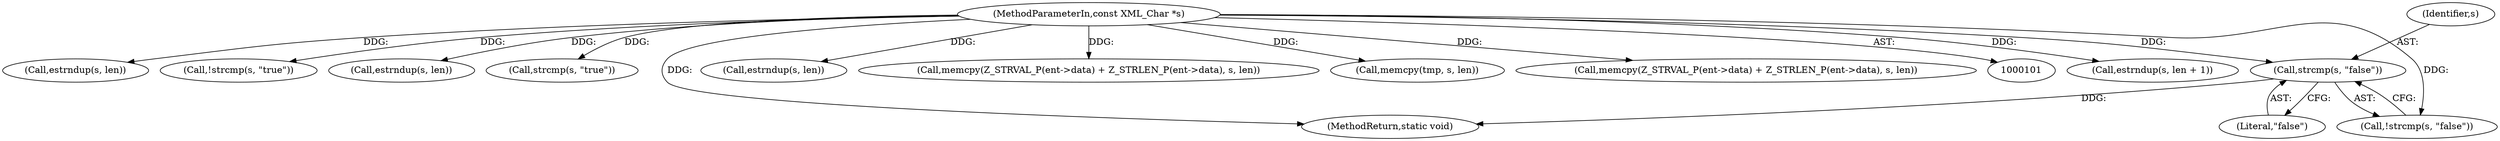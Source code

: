 digraph "0_php-src_426aeb2808955ee3d3f52e0cfb102834cdb836a5?w=1@API" {
"1000332" [label="(Call,strcmp(s, \"false\"))"];
"1000103" [label="(MethodParameterIn,const XML_Char *s)"];
"1000232" [label="(Call,estrndup(s, len + 1))"];
"1000154" [label="(Call,estrndup(s, len))"];
"1000318" [label="(Call,!strcmp(s, \"true\"))"];
"1000421" [label="(Call,estrndup(s, len))"];
"1000319" [label="(Call,strcmp(s, \"true\"))"];
"1000333" [label="(Identifier,s)"];
"1000334" [label="(Literal,\"false\")"];
"1000305" [label="(Call,estrndup(s, len))"];
"1000429" [label="(MethodReturn,static void)"];
"1000103" [label="(MethodParameterIn,const XML_Char *s)"];
"1000257" [label="(Call,memcpy(Z_STRVAL_P(ent->data) + Z_STRLEN_P(ent->data), s, len))"];
"1000378" [label="(Call,memcpy(tmp, s, len))"];
"1000332" [label="(Call,strcmp(s, \"false\"))"];
"1000331" [label="(Call,!strcmp(s, \"false\"))"];
"1000183" [label="(Call,memcpy(Z_STRVAL_P(ent->data) + Z_STRLEN_P(ent->data), s, len))"];
"1000332" -> "1000331"  [label="AST: "];
"1000332" -> "1000334"  [label="CFG: "];
"1000333" -> "1000332"  [label="AST: "];
"1000334" -> "1000332"  [label="AST: "];
"1000331" -> "1000332"  [label="CFG: "];
"1000332" -> "1000429"  [label="DDG: "];
"1000103" -> "1000332"  [label="DDG: "];
"1000103" -> "1000101"  [label="AST: "];
"1000103" -> "1000429"  [label="DDG: "];
"1000103" -> "1000154"  [label="DDG: "];
"1000103" -> "1000183"  [label="DDG: "];
"1000103" -> "1000232"  [label="DDG: "];
"1000103" -> "1000257"  [label="DDG: "];
"1000103" -> "1000305"  [label="DDG: "];
"1000103" -> "1000318"  [label="DDG: "];
"1000103" -> "1000319"  [label="DDG: "];
"1000103" -> "1000331"  [label="DDG: "];
"1000103" -> "1000378"  [label="DDG: "];
"1000103" -> "1000421"  [label="DDG: "];
}
